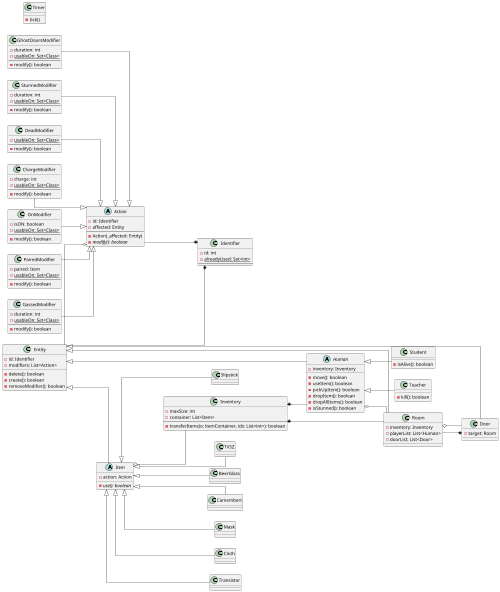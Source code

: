 @startuml
scale 500 width
left to right direction
skinparam linetype ortho

class Identifier{
  -id: int
  -alreadyUsed: Set<int> {static}
  --
}

abstract class Action{
  -id: Identifier
  -affected: Entity
  --
  -Action(_affected: Entity)
  -modify(): boolean {abstract}
}

'Item modifiers
class ChargeModifier{
  -charge: int
  -usableOn: Set<Class> {static}
  --
  -modify(): boolean
}

class OnModifier{
  -isON: boolean
  -usableOn: Set<Class> {static}
  --
  -modify(): boolean
}

class PairedModifier{
  -paired: Item
  -usableOn: Set<Class> {static}
  --
  -modify(): boolean
}

'Room modifiers
class GassedModifier{
  -duration: int
  -usableOn: Set<Class> {static}
  --
  -modify(): boolean
}

class GhostDoorsModifier{
  -duration: int
  -usableOn: Set<Class> {static}
  --
  -modify(): boolean
}


'Human modifiers
class StunnedModifier{
  -duration: int
  -usableOn: Set<Class> {static}
  --
  -modify(): boolean
}

class DeadModifier{
  -usableOn: Set<Class> {static}
  --
  -modify(): boolean
}

class Entity{
  -id: Identifier
  -modifiers: List<Action>
  __
  -delete(): boolean
  -create(): boolean
  -removeModifier(): boolean
}

abstract class Human{
  -inventory: Inventory
  __
  -move(): boolean
  -useItem(): boolean
  -pickUpItem(): boolean
  -dropItem(): boolean
  -dropAllItems(): boolean
  -isStunned(): boolean
}
class Student{
  -isAlive(): boolean
}
class Teacher{
  -kill(): boolean
}
abstract class Item{
  -action: Action
  __
  -use(): boolean {abstract}
}
class Door{
  -target: Room
}
class Room{
 -inventory: Inventory
 -playerList: List<Human>
 -doorList: List<Door>
}
class Inventory{
 -maxSize: int
 -container: List<Item>
 --
 -transferItems(o: itemContainer, ids: List<int>): boolean
}
class Timer{
  -tick()
}

ChargeModifier --|> Action
OnModifier --|> Action
GassedModifier --|> Action
GhostDoorsModifier --|> Action
StunnedModifier --|> Action
DeadModifier --|> Action
PairedModifier --|> Action

Action --* Identifier
Entity --* Identifier
Entity --o Action
Entity <|-- Human
Entity <|-- Item
Entity <|-- Room
Entity <|-- Door
Human <|-- Student
Human <|-- Teacher
Inventory *-- Human
Inventory *-- Room
Item <|-- TVSZ
Item <|-- BeerGlass
Item <|-- Camembert
Item <|-- Mask
Item <|-- Cloth
Item <|-- Transistor
Item <|-- Slipstick
Item o-- Inventory
Door *-- Room
Room o-- Door
Human o-- Room
@enduml